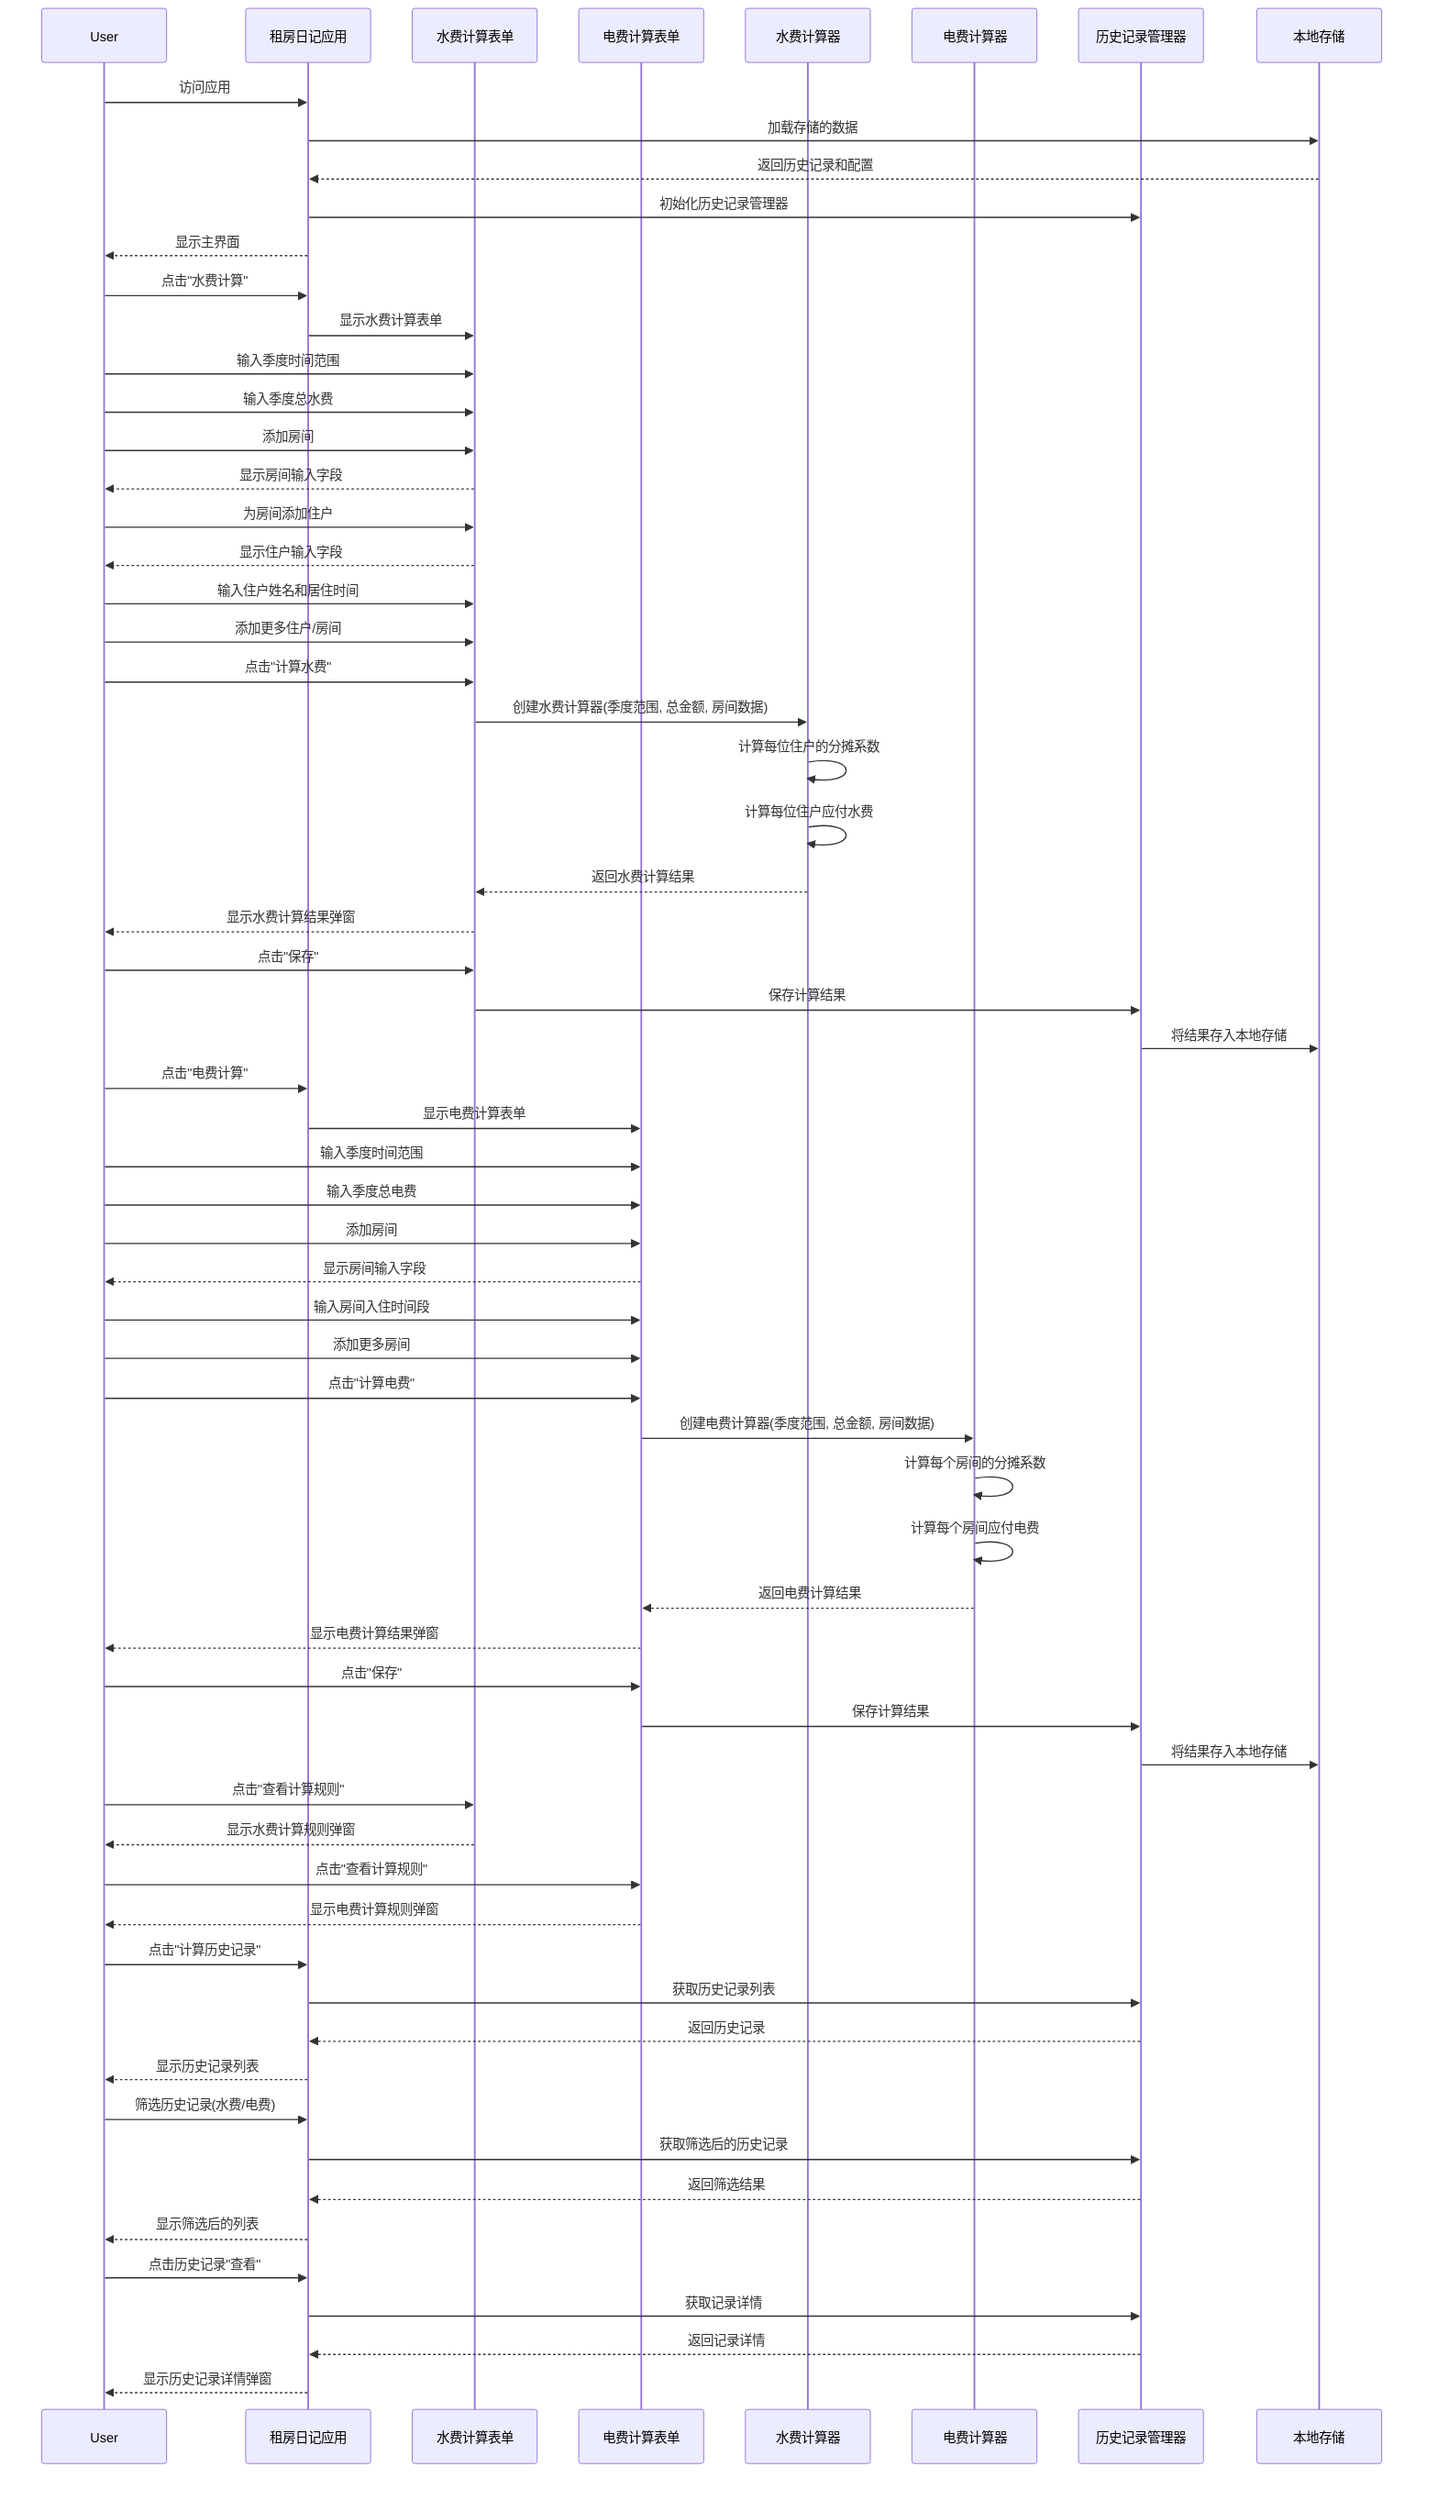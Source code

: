 sequenceDiagram
    participant User
    participant App as 租房日记应用
    participant WaterForm as 水费计算表单
    participant ElectricForm as 电费计算表单
    participant WaterCalc as 水费计算器
    participant ElectricCalc as 电费计算器
    participant HistoryMgr as 历史记录管理器
    participant Storage as 本地存储
    
    %% 初始化加载
    User->>App: 访问应用
    App->>Storage: 加载存储的数据
    Storage-->>App: 返回历史记录和配置
    App->>HistoryMgr: 初始化历史记录管理器
    App-->>User: 显示主界面
    
    %% 水费计算流程
    User->>App: 点击"水费计算"
    App->>WaterForm: 显示水费计算表单
    User->>WaterForm: 输入季度时间范围
    User->>WaterForm: 输入季度总水费
    User->>WaterForm: 添加房间
    WaterForm-->>User: 显示房间输入字段
    User->>WaterForm: 为房间添加住户
    WaterForm-->>User: 显示住户输入字段
    User->>WaterForm: 输入住户姓名和居住时间
    User->>WaterForm: 添加更多住户/房间
    User->>WaterForm: 点击"计算水费"
    WaterForm->>WaterCalc: 创建水费计算器(季度范围, 总金额, 房间数据)
    WaterCalc->>WaterCalc: 计算每位住户的分摊系数
    WaterCalc->>WaterCalc: 计算每位住户应付水费
    WaterCalc-->>WaterForm: 返回水费计算结果
    WaterForm-->>User: 显示水费计算结果弹窗
    User->>WaterForm: 点击"保存"
    WaterForm->>HistoryMgr: 保存计算结果
    HistoryMgr->>Storage: 将结果存入本地存储
    
    %% 电费计算流程
    User->>App: 点击"电费计算"
    App->>ElectricForm: 显示电费计算表单
    User->>ElectricForm: 输入季度时间范围
    User->>ElectricForm: 输入季度总电费
    User->>ElectricForm: 添加房间
    ElectricForm-->>User: 显示房间输入字段
    User->>ElectricForm: 输入房间入住时间段
    User->>ElectricForm: 添加更多房间
    User->>ElectricForm: 点击"计算电费"
    ElectricForm->>ElectricCalc: 创建电费计算器(季度范围, 总金额, 房间数据)
    ElectricCalc->>ElectricCalc: 计算每个房间的分摊系数
    ElectricCalc->>ElectricCalc: 计算每个房间应付电费
    ElectricCalc-->>ElectricForm: 返回电费计算结果
    ElectricForm-->>User: 显示电费计算结果弹窗
    User->>ElectricForm: 点击"保存"
    ElectricForm->>HistoryMgr: 保存计算结果
    HistoryMgr->>Storage: 将结果存入本地存储
    
    %% 查看计算规则
    User->>WaterForm: 点击"查看计算规则"
    WaterForm-->>User: 显示水费计算规则弹窗
    User->>ElectricForm: 点击"查看计算规则"
    ElectricForm-->>User: 显示电费计算规则弹窗
    
    %% 历史记录查看流程
    User->>App: 点击"计算历史记录"
    App->>HistoryMgr: 获取历史记录列表
    HistoryMgr-->>App: 返回历史记录
    App-->>User: 显示历史记录列表
    User->>App: 筛选历史记录(水费/电费)
    App->>HistoryMgr: 获取筛选后的历史记录
    HistoryMgr-->>App: 返回筛选结果
    App-->>User: 显示筛选后的列表
    User->>App: 点击历史记录"查看"
    App->>HistoryMgr: 获取记录详情
    HistoryMgr-->>App: 返回记录详情
    App-->>User: 显示历史记录详情弹窗